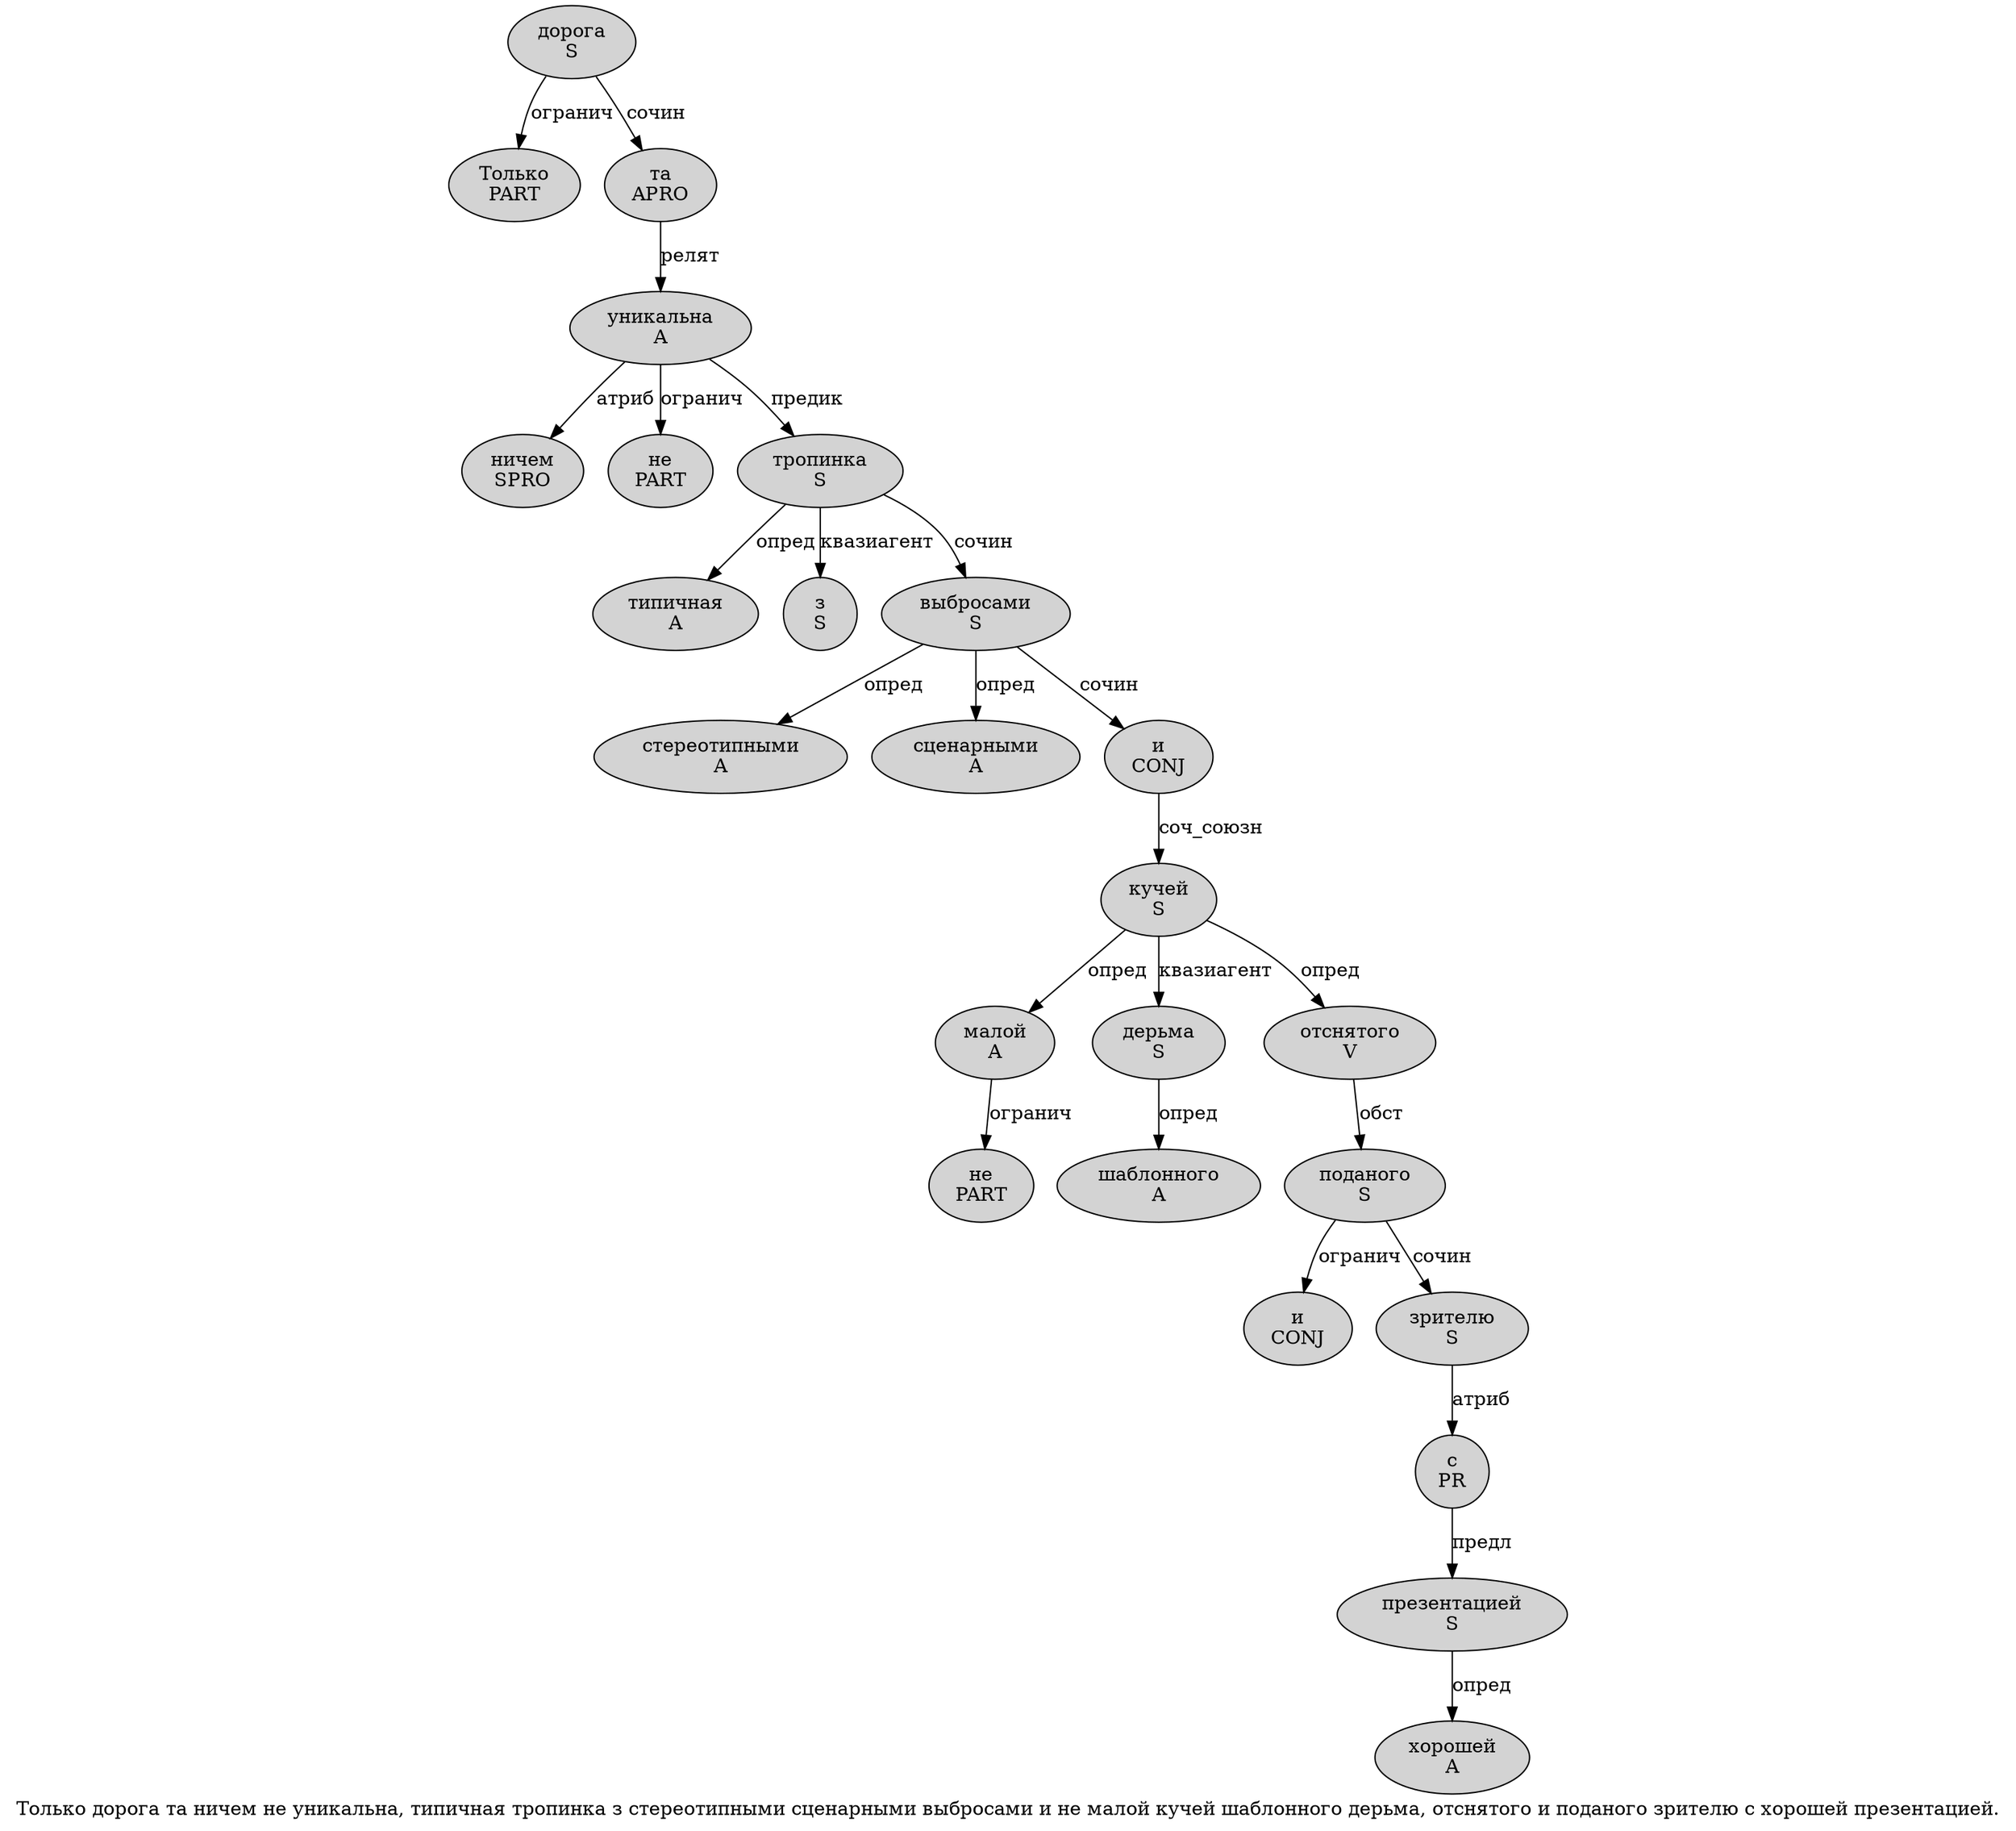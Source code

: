 digraph SENTENCE_4131 {
	graph [label="Только дорога та ничем не уникальна, типичная тропинка з стереотипными сценарными выбросами и не малой кучей шаблонного дерьма, отснятого и поданого зрителю с хорошей презентацией."]
	node [style=filled]
		0 [label="Только
PART" color="" fillcolor=lightgray penwidth=1 shape=ellipse]
		1 [label="дорога
S" color="" fillcolor=lightgray penwidth=1 shape=ellipse]
		2 [label="та
APRO" color="" fillcolor=lightgray penwidth=1 shape=ellipse]
		3 [label="ничем
SPRO" color="" fillcolor=lightgray penwidth=1 shape=ellipse]
		4 [label="не
PART" color="" fillcolor=lightgray penwidth=1 shape=ellipse]
		5 [label="уникальна
A" color="" fillcolor=lightgray penwidth=1 shape=ellipse]
		7 [label="типичная
A" color="" fillcolor=lightgray penwidth=1 shape=ellipse]
		8 [label="тропинка
S" color="" fillcolor=lightgray penwidth=1 shape=ellipse]
		9 [label="з
S" color="" fillcolor=lightgray penwidth=1 shape=ellipse]
		10 [label="стереотипными
A" color="" fillcolor=lightgray penwidth=1 shape=ellipse]
		11 [label="сценарными
A" color="" fillcolor=lightgray penwidth=1 shape=ellipse]
		12 [label="выбросами
S" color="" fillcolor=lightgray penwidth=1 shape=ellipse]
		13 [label="и
CONJ" color="" fillcolor=lightgray penwidth=1 shape=ellipse]
		14 [label="не
PART" color="" fillcolor=lightgray penwidth=1 shape=ellipse]
		15 [label="малой
A" color="" fillcolor=lightgray penwidth=1 shape=ellipse]
		16 [label="кучей
S" color="" fillcolor=lightgray penwidth=1 shape=ellipse]
		17 [label="шаблонного
A" color="" fillcolor=lightgray penwidth=1 shape=ellipse]
		18 [label="дерьма
S" color="" fillcolor=lightgray penwidth=1 shape=ellipse]
		20 [label="отснятого
V" color="" fillcolor=lightgray penwidth=1 shape=ellipse]
		21 [label="и
CONJ" color="" fillcolor=lightgray penwidth=1 shape=ellipse]
		22 [label="поданого
S" color="" fillcolor=lightgray penwidth=1 shape=ellipse]
		23 [label="зрителю
S" color="" fillcolor=lightgray penwidth=1 shape=ellipse]
		24 [label="с
PR" color="" fillcolor=lightgray penwidth=1 shape=ellipse]
		25 [label="хорошей
A" color="" fillcolor=lightgray penwidth=1 shape=ellipse]
		26 [label="презентацией
S" color="" fillcolor=lightgray penwidth=1 shape=ellipse]
			13 -> 16 [label="соч_союзн"]
			12 -> 10 [label="опред"]
			12 -> 11 [label="опред"]
			12 -> 13 [label="сочин"]
			26 -> 25 [label="опред"]
			18 -> 17 [label="опред"]
			16 -> 15 [label="опред"]
			16 -> 18 [label="квазиагент"]
			16 -> 20 [label="опред"]
			24 -> 26 [label="предл"]
			1 -> 0 [label="огранич"]
			1 -> 2 [label="сочин"]
			22 -> 21 [label="огранич"]
			22 -> 23 [label="сочин"]
			15 -> 14 [label="огранич"]
			2 -> 5 [label="релят"]
			5 -> 3 [label="атриб"]
			5 -> 4 [label="огранич"]
			5 -> 8 [label="предик"]
			20 -> 22 [label="обст"]
			23 -> 24 [label="атриб"]
			8 -> 7 [label="опред"]
			8 -> 9 [label="квазиагент"]
			8 -> 12 [label="сочин"]
}
